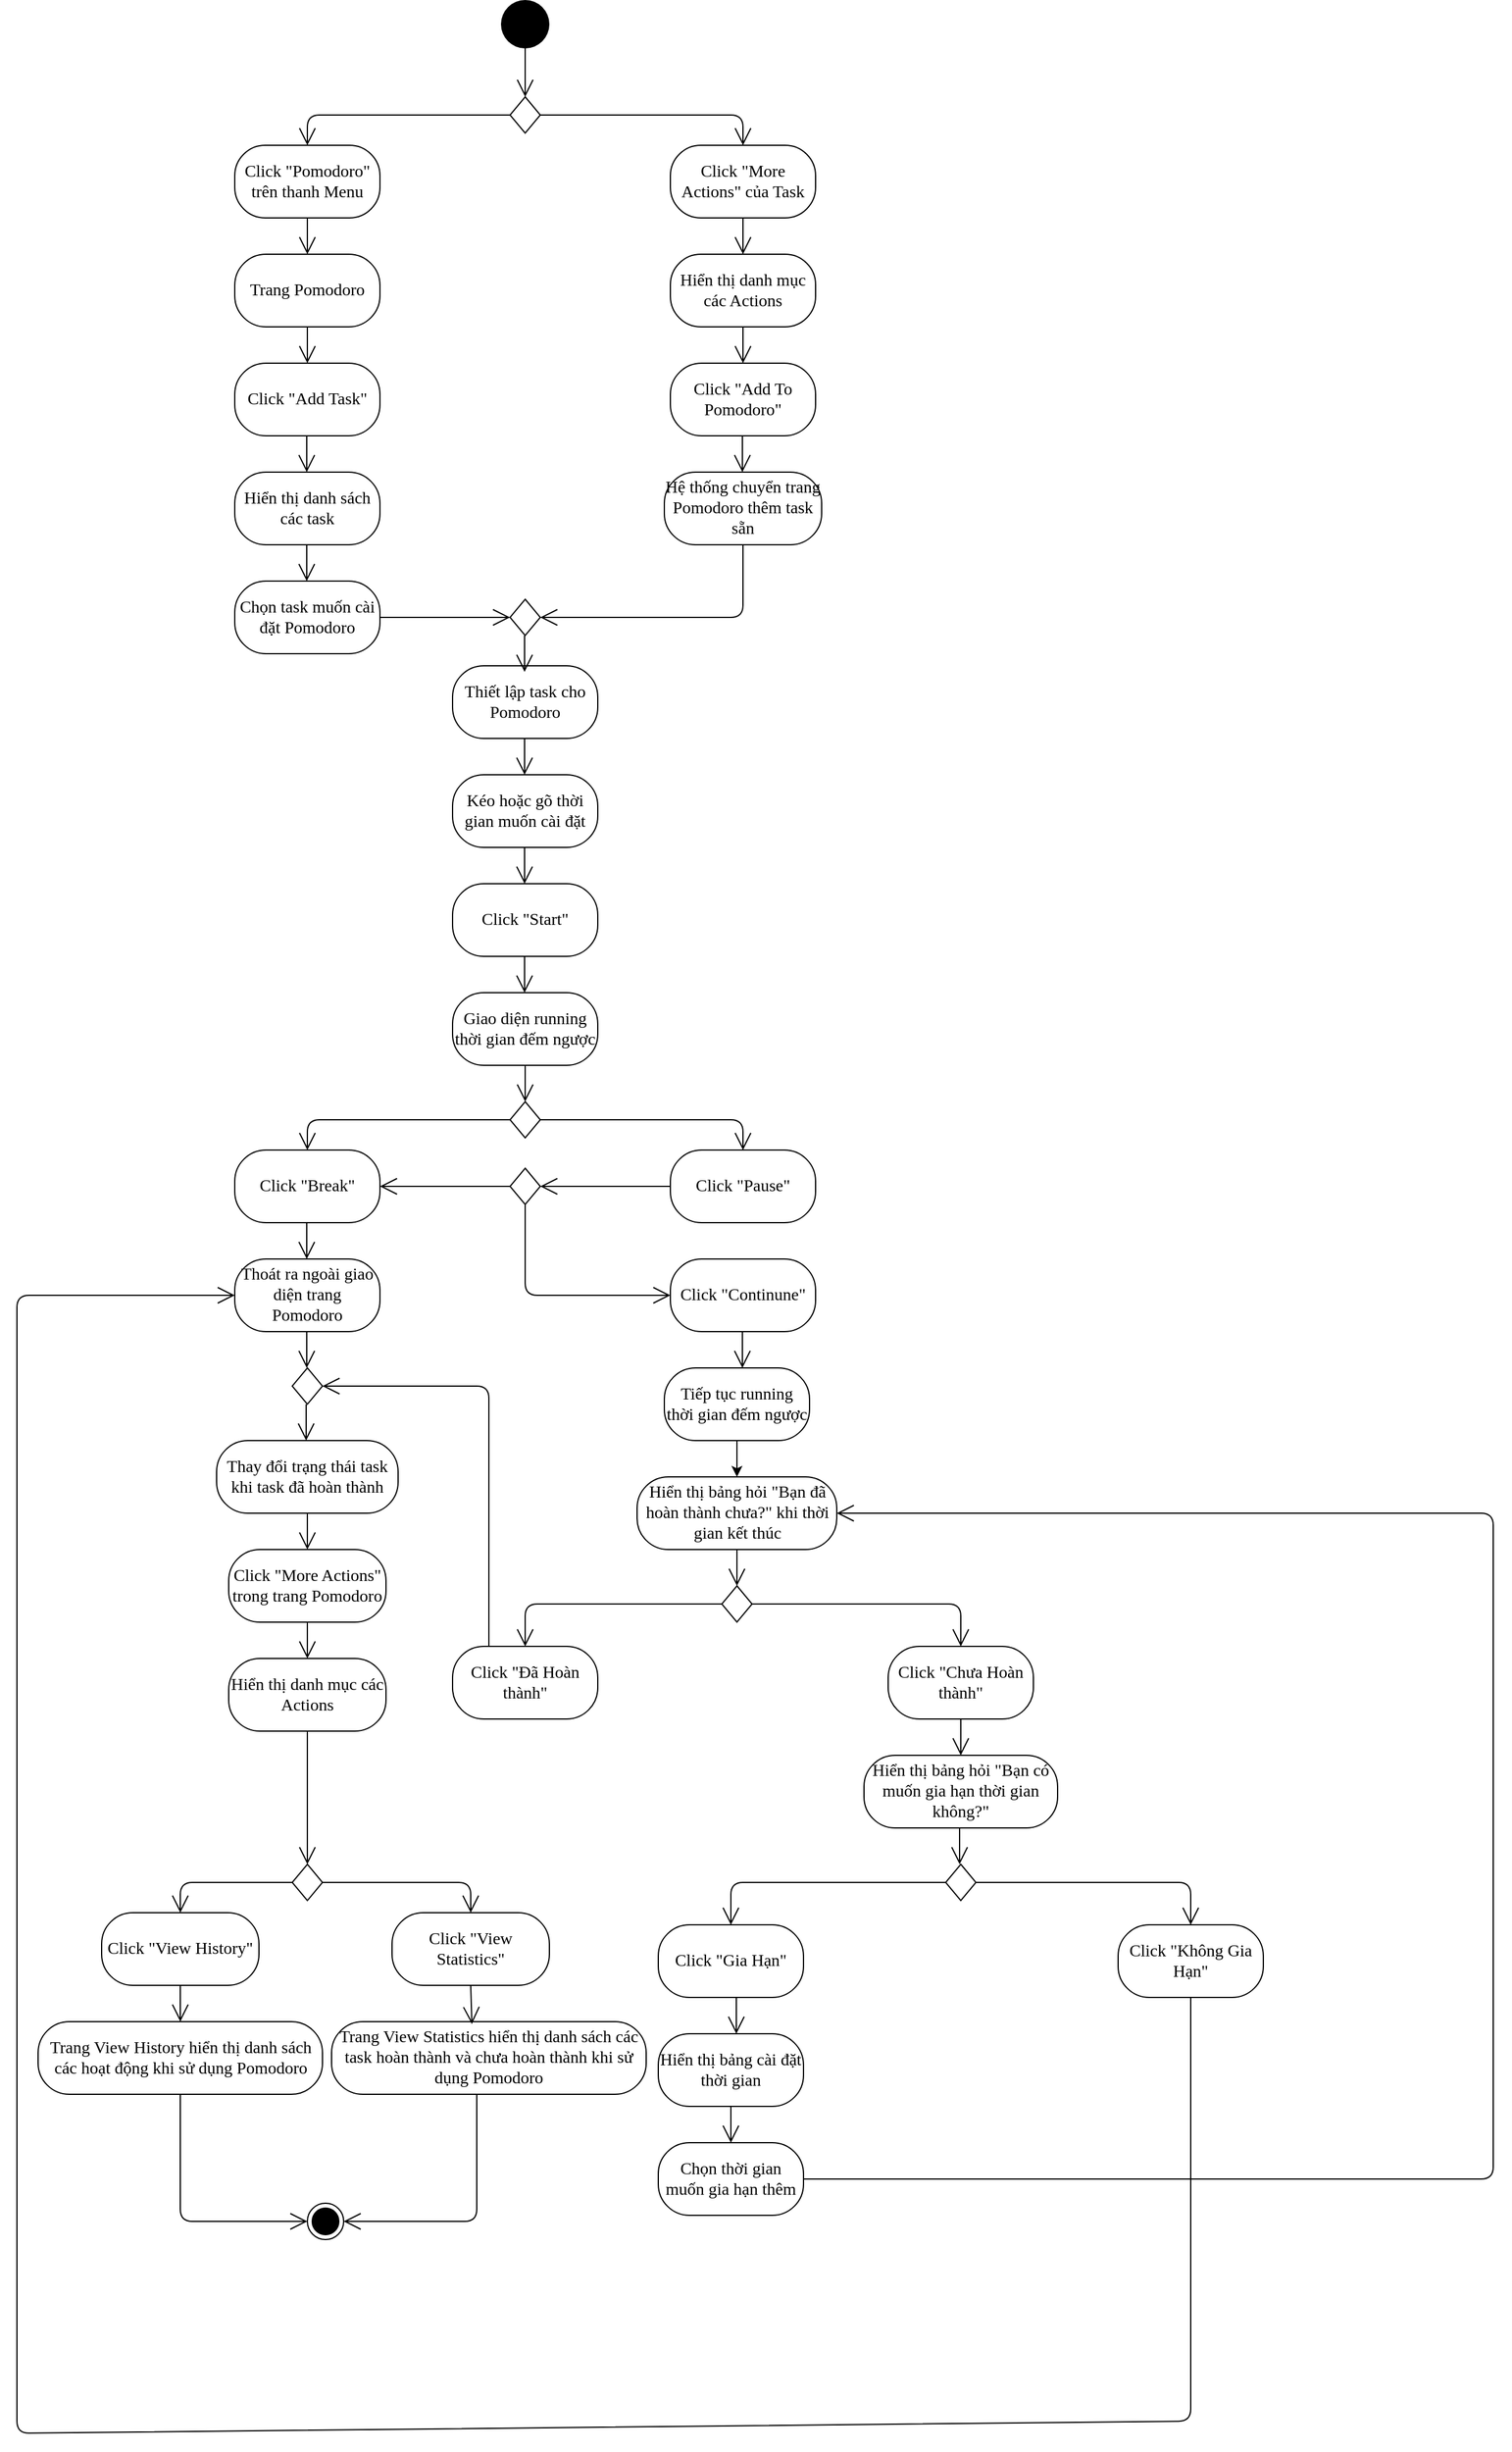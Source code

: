 <mxfile version="13.9.2" type="device"><diagram name="Page-1" id="0783ab3e-0a74-02c8-0abd-f7b4e66b4bec"><mxGraphModel dx="824" dy="437" grid="1" gridSize="10" guides="1" tooltips="1" connect="1" arrows="1" fold="1" page="1" pageScale="1" pageWidth="850" pageHeight="1100" background="#ffffff" math="0" shadow="0"><root><mxCell id="0"/><mxCell id="1" parent="0"/><mxCell id="qqwnSiUehxlthiMCKd6r-2" value="" style="ellipse;fillColor=#000000;strokeColor=none;fontFamily=Verdana;fontSize=14;" parent="1" vertex="1"><mxGeometry x="440" width="40" height="40" as="geometry"/></mxCell><mxCell id="qqwnSiUehxlthiMCKd6r-30" value="" style="endArrow=open;endFill=1;endSize=12;html=1;exitX=0;exitY=0.5;exitDx=0;exitDy=0;fontFamily=Verdana;fontSize=14;" parent="1" source="qqwnSiUehxlthiMCKd6r-25" edge="1"><mxGeometry relative="1" as="geometry"><mxPoint x="280" y="120" as="targetPoint"/><Array as="points"><mxPoint x="280" y="95"/></Array></mxGeometry></mxCell><mxCell id="qqwnSiUehxlthiMCKd6r-31" value="" style="endArrow=open;endFill=1;endSize=12;html=1;exitX=1;exitY=0.5;exitDx=0;exitDy=0;fontFamily=Verdana;fontSize=14;" parent="1" source="qqwnSiUehxlthiMCKd6r-25" edge="1"><mxGeometry relative="1" as="geometry"><mxPoint x="457.5" y="105" as="sourcePoint"/><mxPoint x="640" y="120" as="targetPoint"/><Array as="points"><mxPoint x="640" y="95"/></Array></mxGeometry></mxCell><mxCell id="qqwnSiUehxlthiMCKd6r-6" value="Click &quot;Pomodoro&quot; trên thanh Menu" style="rounded=1;whiteSpace=wrap;html=1;arcSize=42;fontFamily=Verdana;fontSize=14;" parent="1" vertex="1"><mxGeometry x="220" y="120" width="120" height="60" as="geometry"/></mxCell><mxCell id="qqwnSiUehxlthiMCKd6r-8" value="" style="endArrow=open;endFill=1;endSize=12;html=1;exitX=0.5;exitY=1;exitDx=0;exitDy=0;fontFamily=Verdana;fontSize=14;" parent="1" source="qqwnSiUehxlthiMCKd6r-6" target="qqwnSiUehxlthiMCKd6r-7" edge="1"><mxGeometry relative="1" as="geometry"/></mxCell><mxCell id="qqwnSiUehxlthiMCKd6r-7" value="Trang Pomodoro" style="rounded=1;whiteSpace=wrap;html=1;arcSize=43;fontFamily=Verdana;fontSize=14;" parent="1" vertex="1"><mxGeometry x="220" y="210" width="120" height="60" as="geometry"/></mxCell><mxCell id="qqwnSiUehxlthiMCKd6r-9" value="Click &quot;Add Task&quot;" style="rounded=1;whiteSpace=wrap;html=1;arcSize=43;fontFamily=Verdana;fontSize=14;" parent="1" vertex="1"><mxGeometry x="220" y="300" width="120" height="60" as="geometry"/></mxCell><mxCell id="qqwnSiUehxlthiMCKd6r-10" value="" style="endArrow=open;endFill=1;endSize=12;html=1;exitX=0.5;exitY=1;exitDx=0;exitDy=0;fontFamily=Verdana;fontSize=14;" parent="1" source="qqwnSiUehxlthiMCKd6r-7" target="qqwnSiUehxlthiMCKd6r-9" edge="1"><mxGeometry x="220" y="220" as="geometry"/></mxCell><mxCell id="qqwnSiUehxlthiMCKd6r-11" value="Hiển thị danh sách các task" style="rounded=1;whiteSpace=wrap;html=1;arcSize=43;fontFamily=Verdana;fontSize=14;" parent="1" vertex="1"><mxGeometry x="220" y="390" width="120" height="60" as="geometry"/></mxCell><mxCell id="qqwnSiUehxlthiMCKd6r-13" value="Chọn task muốn cài đặt Pomodoro" style="rounded=1;whiteSpace=wrap;html=1;arcSize=43;fontFamily=Verdana;fontSize=14;" parent="1" vertex="1"><mxGeometry x="220" y="480" width="120" height="60" as="geometry"/></mxCell><mxCell id="qqwnSiUehxlthiMCKd6r-15" value="Thiết lập task cho Pomodoro" style="rounded=1;whiteSpace=wrap;html=1;arcSize=43;fontFamily=Verdana;fontSize=14;" parent="1" vertex="1"><mxGeometry x="400" y="550" width="120" height="60" as="geometry"/></mxCell><mxCell id="qqwnSiUehxlthiMCKd6r-17" value="Kéo hoặc gõ thời gian muốn cài đặt" style="rounded=1;whiteSpace=wrap;html=1;arcSize=43;fontFamily=Verdana;fontSize=14;" parent="1" vertex="1"><mxGeometry x="400" y="640" width="120" height="60" as="geometry"/></mxCell><mxCell id="qqwnSiUehxlthiMCKd6r-19" value="Click &quot;Start&quot;" style="rounded=1;whiteSpace=wrap;html=1;arcSize=43;fontFamily=Verdana;fontSize=14;" parent="1" vertex="1"><mxGeometry x="400" y="730" width="120" height="60" as="geometry"/></mxCell><mxCell id="qqwnSiUehxlthiMCKd6r-21" value="Giao diện running thời gian đếm ngược" style="rounded=1;whiteSpace=wrap;html=1;arcSize=43;fontFamily=Verdana;fontSize=14;" parent="1" vertex="1"><mxGeometry x="400" y="820" width="120" height="60" as="geometry"/></mxCell><mxCell id="qqwnSiUehxlthiMCKd6r-33" value="Click &quot;More Actions&quot; của Task" style="rounded=1;whiteSpace=wrap;html=1;arcSize=42;fontFamily=Verdana;fontSize=14;" parent="1" vertex="1"><mxGeometry x="580" y="120" width="120" height="60" as="geometry"/></mxCell><mxCell id="qqwnSiUehxlthiMCKd6r-34" value="" style="endArrow=open;endFill=1;endSize=12;html=1;exitX=0.5;exitY=1;exitDx=0;exitDy=0;entryX=0.5;entryY=0;entryDx=0;entryDy=0;fontFamily=Verdana;fontSize=14;" parent="1" source="qqwnSiUehxlthiMCKd6r-33" target="qqwnSiUehxlthiMCKd6r-35" edge="1"><mxGeometry relative="1" as="geometry"><mxPoint x="290" y="190" as="sourcePoint"/><mxPoint x="640" y="200" as="targetPoint"/></mxGeometry></mxCell><mxCell id="qqwnSiUehxlthiMCKd6r-35" value="Hiển thị danh mục các Actions" style="rounded=1;whiteSpace=wrap;html=1;arcSize=42;fontFamily=Verdana;fontSize=14;" parent="1" vertex="1"><mxGeometry x="580" y="210" width="120" height="60" as="geometry"/></mxCell><mxCell id="qqwnSiUehxlthiMCKd6r-36" value="" style="endArrow=open;endFill=1;endSize=12;html=1;fontFamily=Verdana;fontSize=14;" parent="1" edge="1"><mxGeometry relative="1" as="geometry"><mxPoint x="459.5" y="610" as="sourcePoint"/><mxPoint x="459.5" y="640" as="targetPoint"/></mxGeometry></mxCell><mxCell id="qqwnSiUehxlthiMCKd6r-37" value="" style="endArrow=open;endFill=1;endSize=12;html=1;exitX=0.5;exitY=1;exitDx=0;exitDy=0;fontFamily=Verdana;fontSize=14;" parent="1" source="qqwnSiUehxlthiMCKd6r-35" edge="1"><mxGeometry relative="1" as="geometry"><mxPoint x="170" y="70" as="sourcePoint"/><mxPoint x="640" y="300" as="targetPoint"/></mxGeometry></mxCell><mxCell id="qqwnSiUehxlthiMCKd6r-38" value="Click &quot;Add To Pomodoro&quot;" style="rounded=1;whiteSpace=wrap;html=1;arcSize=43;fontFamily=Verdana;fontSize=14;" parent="1" vertex="1"><mxGeometry x="580" y="300" width="120" height="60" as="geometry"/></mxCell><mxCell id="qqwnSiUehxlthiMCKd6r-39" value="" style="endArrow=open;endFill=1;endSize=12;html=1;fontFamily=Verdana;fontSize=14;" parent="1" edge="1"><mxGeometry relative="1" as="geometry"><mxPoint x="279.5" y="360" as="sourcePoint"/><mxPoint x="279.5" y="390" as="targetPoint"/></mxGeometry></mxCell><mxCell id="qqwnSiUehxlthiMCKd6r-40" value="" style="endArrow=open;endFill=1;endSize=12;html=1;fontFamily=Verdana;fontSize=14;" parent="1" edge="1"><mxGeometry relative="1" as="geometry"><mxPoint x="279.5" y="450" as="sourcePoint"/><mxPoint x="279.5" y="480" as="targetPoint"/></mxGeometry></mxCell><mxCell id="qqwnSiUehxlthiMCKd6r-41" value="Hệ thống chuyển trang Pomodoro thêm task sẵn" style="rounded=1;whiteSpace=wrap;html=1;arcSize=43;fontFamily=Verdana;fontSize=14;" parent="1" vertex="1"><mxGeometry x="575" y="390" width="130" height="60" as="geometry"/></mxCell><mxCell id="qqwnSiUehxlthiMCKd6r-43" value="" style="endArrow=open;endFill=1;endSize=12;html=1;fontFamily=Verdana;fontSize=14;" parent="1" edge="1"><mxGeometry relative="1" as="geometry"><mxPoint x="639.5" y="360" as="sourcePoint"/><mxPoint x="639.5" y="390" as="targetPoint"/></mxGeometry></mxCell><mxCell id="qqwnSiUehxlthiMCKd6r-44" value="" style="rhombus;strokeColor=#000000;fontFamily=Verdana;fontSize=14;" parent="1" vertex="1"><mxGeometry x="447.5" y="495" width="25" height="30" as="geometry"/></mxCell><mxCell id="qqwnSiUehxlthiMCKd6r-45" value="" style="endArrow=open;endFill=1;endSize=12;html=1;exitX=1;exitY=0.5;exitDx=0;exitDy=0;entryX=0;entryY=0.5;entryDx=0;entryDy=0;fontFamily=Verdana;fontSize=14;" parent="1" source="qqwnSiUehxlthiMCKd6r-13" target="qqwnSiUehxlthiMCKd6r-44" edge="1"><mxGeometry relative="1" as="geometry"><mxPoint x="420" y="560" as="sourcePoint"/><mxPoint x="420" y="590" as="targetPoint"/></mxGeometry></mxCell><mxCell id="qqwnSiUehxlthiMCKd6r-46" value="" style="endArrow=open;endFill=1;endSize=12;html=1;exitX=0.5;exitY=1;exitDx=0;exitDy=0;entryX=1;entryY=0.5;entryDx=0;entryDy=0;fontFamily=Verdana;fontSize=14;" parent="1" source="qqwnSiUehxlthiMCKd6r-41" target="qqwnSiUehxlthiMCKd6r-44" edge="1"><mxGeometry relative="1" as="geometry"><mxPoint x="350" y="520" as="sourcePoint"/><mxPoint x="457.5" y="520" as="targetPoint"/><Array as="points"><mxPoint x="640" y="510"/></Array></mxGeometry></mxCell><mxCell id="qqwnSiUehxlthiMCKd6r-47" value="" style="endArrow=open;endFill=1;endSize=12;html=1;fontFamily=Verdana;fontSize=14;" parent="1" edge="1"><mxGeometry relative="1" as="geometry"><mxPoint x="459.5" y="525" as="sourcePoint"/><mxPoint x="459.5" y="555" as="targetPoint"/></mxGeometry></mxCell><mxCell id="qqwnSiUehxlthiMCKd6r-48" value="" style="endArrow=open;endFill=1;endSize=12;html=1;entryX=0.5;entryY=0;entryDx=0;entryDy=0;fontFamily=Verdana;fontSize=14;" parent="1" source="qqwnSiUehxlthiMCKd6r-134" target="qqwnSiUehxlthiMCKd6r-136" edge="1"><mxGeometry relative="1" as="geometry"><mxPoint x="164.5" y="1760" as="sourcePoint"/><mxPoint x="164.5" y="1790" as="targetPoint"/></mxGeometry></mxCell><mxCell id="qqwnSiUehxlthiMCKd6r-49" value="" style="endArrow=open;endFill=1;endSize=12;html=1;fontFamily=Verdana;fontSize=14;" parent="1" edge="1"><mxGeometry relative="1" as="geometry"><mxPoint x="459.5" y="700" as="sourcePoint"/><mxPoint x="459.5" y="730" as="targetPoint"/></mxGeometry></mxCell><mxCell id="qqwnSiUehxlthiMCKd6r-50" value="" style="endArrow=open;endFill=1;endSize=12;html=1;fontFamily=Verdana;fontSize=14;" parent="1" edge="1"><mxGeometry relative="1" as="geometry"><mxPoint x="459.5" y="790" as="sourcePoint"/><mxPoint x="459.5" y="820" as="targetPoint"/></mxGeometry></mxCell><mxCell id="qqwnSiUehxlthiMCKd6r-51" value="" style="group;fontFamily=Verdana;fontSize=14;" parent="1" vertex="1" connectable="0"><mxGeometry x="447.5" y="80" width="25" height="30" as="geometry"/></mxCell><mxCell id="qqwnSiUehxlthiMCKd6r-25" value="" style="rhombus;strokeColor=#000000;fontFamily=Verdana;fontSize=14;" parent="qqwnSiUehxlthiMCKd6r-51" vertex="1"><mxGeometry width="25" height="30" as="geometry"/></mxCell><mxCell id="qqwnSiUehxlthiMCKd6r-27" value="" style="endArrow=open;endFill=1;endSize=12;html=1;exitX=0.5;exitY=1;exitDx=0;exitDy=0;entryX=0.5;entryY=0;entryDx=0;entryDy=0;fontFamily=Verdana;fontSize=14;" parent="qqwnSiUehxlthiMCKd6r-51" source="qqwnSiUehxlthiMCKd6r-2" target="qqwnSiUehxlthiMCKd6r-25" edge="1"><mxGeometry width="160" relative="1" as="geometry"><mxPoint x="-37.5" y="100" as="sourcePoint"/><mxPoint x="122.5" y="100" as="targetPoint"/></mxGeometry></mxCell><mxCell id="qqwnSiUehxlthiMCKd6r-55" value="" style="endArrow=open;endFill=1;endSize=12;html=1;exitX=0;exitY=0.5;exitDx=0;exitDy=0;fontFamily=Verdana;fontSize=14;" parent="1" source="qqwnSiUehxlthiMCKd6r-58" edge="1"><mxGeometry relative="1" as="geometry"><mxPoint x="280" y="950" as="targetPoint"/><Array as="points"><mxPoint x="280" y="925"/></Array></mxGeometry></mxCell><mxCell id="qqwnSiUehxlthiMCKd6r-56" value="" style="endArrow=open;endFill=1;endSize=12;html=1;exitX=1;exitY=0.5;exitDx=0;exitDy=0;fontFamily=Verdana;fontSize=14;" parent="1" source="qqwnSiUehxlthiMCKd6r-58" edge="1"><mxGeometry relative="1" as="geometry"><mxPoint x="457.5" y="935" as="sourcePoint"/><mxPoint x="640" y="950" as="targetPoint"/><Array as="points"><mxPoint x="640" y="925"/></Array></mxGeometry></mxCell><mxCell id="qqwnSiUehxlthiMCKd6r-57" value="" style="group;fontFamily=Verdana;fontSize=14;" parent="1" vertex="1" connectable="0"><mxGeometry x="447.5" y="910" width="25" height="30" as="geometry"/></mxCell><mxCell id="qqwnSiUehxlthiMCKd6r-58" value="" style="rhombus;strokeColor=#000000;fontFamily=Verdana;fontSize=14;" parent="qqwnSiUehxlthiMCKd6r-57" vertex="1"><mxGeometry width="25" height="30" as="geometry"/></mxCell><mxCell id="qqwnSiUehxlthiMCKd6r-59" value="" style="endArrow=open;endFill=1;endSize=12;html=1;exitX=0.5;exitY=1;exitDx=0;exitDy=0;entryX=0.5;entryY=0;entryDx=0;entryDy=0;fontFamily=Verdana;fontSize=14;" parent="1" source="qqwnSiUehxlthiMCKd6r-21" target="qqwnSiUehxlthiMCKd6r-58" edge="1"><mxGeometry width="160" relative="1" as="geometry"><mxPoint x="552.5" y="1040" as="sourcePoint"/><mxPoint x="712.5" y="1040" as="targetPoint"/></mxGeometry></mxCell><mxCell id="qqwnSiUehxlthiMCKd6r-60" value="Click &quot;Break&quot;" style="rounded=1;whiteSpace=wrap;html=1;arcSize=43;fontFamily=Verdana;fontSize=14;" parent="1" vertex="1"><mxGeometry x="220" y="950" width="120" height="60" as="geometry"/></mxCell><mxCell id="qqwnSiUehxlthiMCKd6r-61" value="Click &quot;Pause&quot;" style="rounded=1;whiteSpace=wrap;html=1;arcSize=43;fontFamily=Verdana;fontSize=14;" parent="1" vertex="1"><mxGeometry x="580" y="950" width="120" height="60" as="geometry"/></mxCell><mxCell id="qqwnSiUehxlthiMCKd6r-63" value="" style="endArrow=open;endFill=1;endSize=12;html=1;fontFamily=Verdana;fontSize=14;" parent="1" edge="1"><mxGeometry relative="1" as="geometry"><mxPoint x="279.5" y="1010" as="sourcePoint"/><mxPoint x="279.5" y="1040" as="targetPoint"/></mxGeometry></mxCell><mxCell id="qqwnSiUehxlthiMCKd6r-64" value="Thoát ra ngoài giao diện trang Pomodoro" style="rounded=1;whiteSpace=wrap;html=1;arcSize=43;fontFamily=Verdana;fontSize=14;" parent="1" vertex="1"><mxGeometry x="220" y="1040" width="120" height="60" as="geometry"/></mxCell><mxCell id="qqwnSiUehxlthiMCKd6r-65" value="Thay đổi trạng thái task khi task đã hoàn thành" style="rounded=1;whiteSpace=wrap;html=1;arcSize=43;fontFamily=Verdana;fontSize=14;" parent="1" vertex="1"><mxGeometry x="205" y="1190" width="150" height="60" as="geometry"/></mxCell><mxCell id="qqwnSiUehxlthiMCKd6r-68" value="" style="endArrow=open;endFill=1;endSize=12;html=1;fontFamily=Verdana;fontSize=14;" parent="1" edge="1"><mxGeometry relative="1" as="geometry"><mxPoint x="279.5" y="1100" as="sourcePoint"/><mxPoint x="279.5" y="1130" as="targetPoint"/></mxGeometry></mxCell><mxCell id="qqwnSiUehxlthiMCKd6r-69" value="" style="endArrow=open;endFill=1;endSize=12;html=1;entryX=1;entryY=0.5;entryDx=0;entryDy=0;exitX=0;exitY=0.5;exitDx=0;exitDy=0;fontFamily=Verdana;fontSize=14;" parent="1" source="qqwnSiUehxlthiMCKd6r-72" target="qqwnSiUehxlthiMCKd6r-60" edge="1"><mxGeometry relative="1" as="geometry"><mxPoint x="410" y="1010" as="sourcePoint"/><mxPoint x="342.5" y="1160" as="targetPoint"/><Array as="points"><mxPoint x="400" y="980"/></Array></mxGeometry></mxCell><mxCell id="qqwnSiUehxlthiMCKd6r-71" value="" style="group;fontFamily=Verdana;fontSize=14;" parent="1" vertex="1" connectable="0"><mxGeometry x="447.5" y="965" width="25" height="30" as="geometry"/></mxCell><mxCell id="qqwnSiUehxlthiMCKd6r-72" value="" style="rhombus;strokeColor=#000000;fontFamily=Verdana;fontSize=14;" parent="qqwnSiUehxlthiMCKd6r-71" vertex="1"><mxGeometry width="25" height="30" as="geometry"/></mxCell><mxCell id="qqwnSiUehxlthiMCKd6r-73" value="" style="endArrow=open;endFill=1;endSize=12;html=1;exitX=0;exitY=0.5;exitDx=0;exitDy=0;entryX=1;entryY=0.5;entryDx=0;entryDy=0;fontFamily=Verdana;fontSize=14;" parent="1" source="qqwnSiUehxlthiMCKd6r-61" target="qqwnSiUehxlthiMCKd6r-72" edge="1"><mxGeometry width="160" relative="1" as="geometry"><mxPoint x="522.5" y="1090" as="sourcePoint"/><mxPoint x="490" y="980" as="targetPoint"/></mxGeometry></mxCell><mxCell id="qqwnSiUehxlthiMCKd6r-76" value="" style="endArrow=open;endFill=1;endSize=12;html=1;exitX=0.5;exitY=1;exitDx=0;exitDy=0;entryX=0;entryY=0.5;entryDx=0;entryDy=0;fontFamily=Verdana;fontSize=14;" parent="1" source="qqwnSiUehxlthiMCKd6r-72" target="qqwnSiUehxlthiMCKd6r-77" edge="1"><mxGeometry relative="1" as="geometry"><mxPoint x="479" y="1099" as="sourcePoint"/><mxPoint x="570" y="1099" as="targetPoint"/><Array as="points"><mxPoint x="460" y="1070"/></Array></mxGeometry></mxCell><mxCell id="qqwnSiUehxlthiMCKd6r-77" value="Click &quot;Continune&quot;" style="rounded=1;whiteSpace=wrap;html=1;arcSize=43;fontFamily=Verdana;fontSize=14;" parent="1" vertex="1"><mxGeometry x="580" y="1040" width="120" height="60" as="geometry"/></mxCell><mxCell id="qqwnSiUehxlthiMCKd6r-78" value="" style="endArrow=open;endFill=1;endSize=12;html=1;fontFamily=Verdana;fontSize=14;" parent="1" edge="1"><mxGeometry relative="1" as="geometry"><mxPoint x="639.5" y="1100" as="sourcePoint"/><mxPoint x="639.5" y="1130" as="targetPoint"/></mxGeometry></mxCell><mxCell id="qqwnSiUehxlthiMCKd6r-81" value="" style="edgeStyle=orthogonalEdgeStyle;rounded=0;orthogonalLoop=1;jettySize=auto;html=1;fontFamily=Verdana;fontSize=14;" parent="1" source="qqwnSiUehxlthiMCKd6r-79" target="qqwnSiUehxlthiMCKd6r-80" edge="1"><mxGeometry relative="1" as="geometry"/></mxCell><mxCell id="qqwnSiUehxlthiMCKd6r-79" value="Tiếp tục running thời gian đếm ngược" style="rounded=1;whiteSpace=wrap;html=1;arcSize=43;fontFamily=Verdana;fontSize=14;" parent="1" vertex="1"><mxGeometry x="575" y="1130" width="120" height="60" as="geometry"/></mxCell><mxCell id="qqwnSiUehxlthiMCKd6r-80" value="Hiển thị bảng hỏi &quot;Bạn đã hoàn thành chưa?&quot; khi thời gian kết thúc" style="rounded=1;whiteSpace=wrap;html=1;arcSize=43;fontFamily=Verdana;fontSize=14;" parent="1" vertex="1"><mxGeometry x="552.5" y="1220" width="165" height="60" as="geometry"/></mxCell><mxCell id="qqwnSiUehxlthiMCKd6r-89" value="Click &quot;Đã Hoàn thành&quot;" style="rounded=1;whiteSpace=wrap;html=1;arcSize=43;fontFamily=Verdana;fontSize=14;" parent="1" vertex="1"><mxGeometry x="400" y="1360" width="120" height="60" as="geometry"/></mxCell><mxCell id="qqwnSiUehxlthiMCKd6r-90" value="Click &quot;Chưa Hoàn thành&quot;" style="rounded=1;whiteSpace=wrap;html=1;arcSize=43;fontFamily=Verdana;fontSize=14;" parent="1" vertex="1"><mxGeometry x="760" y="1360" width="120" height="60" as="geometry"/></mxCell><mxCell id="qqwnSiUehxlthiMCKd6r-93" value="" style="group;fontFamily=Verdana;fontSize=14;" parent="1" vertex="1" connectable="0"><mxGeometry x="460" y="1310" width="360" height="30" as="geometry"/></mxCell><mxCell id="qqwnSiUehxlthiMCKd6r-82" value="" style="endArrow=open;endFill=1;endSize=12;html=1;exitX=0;exitY=0.5;exitDx=0;exitDy=0;fontFamily=Verdana;fontSize=14;" parent="qqwnSiUehxlthiMCKd6r-93" source="qqwnSiUehxlthiMCKd6r-85" edge="1"><mxGeometry relative="1" as="geometry"><mxPoint y="50" as="targetPoint"/><Array as="points"><mxPoint y="15"/></Array></mxGeometry></mxCell><mxCell id="qqwnSiUehxlthiMCKd6r-83" value="" style="endArrow=open;endFill=1;endSize=12;html=1;exitX=1;exitY=0.5;exitDx=0;exitDy=0;fontFamily=Verdana;fontSize=14;" parent="qqwnSiUehxlthiMCKd6r-93" source="qqwnSiUehxlthiMCKd6r-85" edge="1"><mxGeometry relative="1" as="geometry"><mxPoint x="80" y="165" as="sourcePoint"/><mxPoint x="360" y="50" as="targetPoint"/><Array as="points"><mxPoint x="360" y="15"/></Array></mxGeometry></mxCell><mxCell id="qqwnSiUehxlthiMCKd6r-84" value="" style="group;fontFamily=Verdana;fontSize=14;" parent="qqwnSiUehxlthiMCKd6r-93" vertex="1" connectable="0"><mxGeometry x="162.5" width="25" height="30" as="geometry"/></mxCell><mxCell id="qqwnSiUehxlthiMCKd6r-85" value="" style="rhombus;strokeColor=#000000;fontFamily=Verdana;fontSize=14;" parent="qqwnSiUehxlthiMCKd6r-84" vertex="1"><mxGeometry width="25" height="30" as="geometry"/></mxCell><mxCell id="qqwnSiUehxlthiMCKd6r-86" value="" style="endArrow=open;endFill=1;endSize=12;html=1;exitX=0.5;exitY=1;exitDx=0;exitDy=0;fontFamily=Verdana;fontSize=14;" parent="qqwnSiUehxlthiMCKd6r-93" source="qqwnSiUehxlthiMCKd6r-80" edge="1"><mxGeometry width="160" relative="1" as="geometry"><mxPoint x="82.5" y="110" as="sourcePoint"/><mxPoint x="175" as="targetPoint"/></mxGeometry></mxCell><mxCell id="qqwnSiUehxlthiMCKd6r-95" value="" style="endArrow=open;endFill=1;endSize=12;html=1;exitX=0;exitY=0.5;exitDx=0;exitDy=0;fontFamily=Verdana;fontSize=14;" parent="1" source="qqwnSiUehxlthiMCKd6r-98" edge="1"><mxGeometry x="640" y="1450" as="geometry"><mxPoint x="630" y="1590" as="targetPoint"/><Array as="points"><mxPoint x="630" y="1555"/></Array></mxGeometry></mxCell><mxCell id="qqwnSiUehxlthiMCKd6r-96" value="" style="endArrow=open;endFill=1;endSize=12;html=1;exitX=1;exitY=0.5;exitDx=0;exitDy=0;fontFamily=Verdana;fontSize=14;" parent="1" source="qqwnSiUehxlthiMCKd6r-98" edge="1"><mxGeometry x="640" y="1450" as="geometry"><mxPoint x="720" y="1615" as="sourcePoint"/><mxPoint x="1010" y="1590" as="targetPoint"/><Array as="points"><mxPoint x="1010" y="1555"/></Array></mxGeometry></mxCell><mxCell id="qqwnSiUehxlthiMCKd6r-99" value="" style="endArrow=open;endFill=1;endSize=12;html=1;exitX=0.5;exitY=1;exitDx=0;exitDy=0;fontFamily=Verdana;fontSize=14;" parent="1" source="qqwnSiUehxlthiMCKd6r-90" edge="1"><mxGeometry x="640" y="1450" width="160" as="geometry"><mxPoint x="722.5" y="1560" as="sourcePoint"/><mxPoint x="820" y="1450" as="targetPoint"/></mxGeometry></mxCell><mxCell id="qqwnSiUehxlthiMCKd6r-104" value="Hiển thị bảng hỏi &quot;Bạn có muốn gia hạn thời gian không?&quot;" style="rounded=1;whiteSpace=wrap;html=1;arcSize=43;fontFamily=Verdana;fontSize=14;" parent="1" vertex="1"><mxGeometry x="740" y="1450" width="160" height="60" as="geometry"/></mxCell><mxCell id="qqwnSiUehxlthiMCKd6r-105" value="" style="endArrow=open;endFill=1;endSize=12;html=1;exitX=0.5;exitY=1;exitDx=0;exitDy=0;fontFamily=Verdana;fontSize=14;" parent="1" edge="1"><mxGeometry x="639" y="1540" width="160" as="geometry"><mxPoint x="819" y="1510" as="sourcePoint"/><mxPoint x="819" y="1540" as="targetPoint"/></mxGeometry></mxCell><mxCell id="qqwnSiUehxlthiMCKd6r-98" value="" style="rhombus;strokeColor=#000000;fontFamily=Verdana;fontSize=14;" parent="1" vertex="1"><mxGeometry x="807.5" y="1540" width="25" height="30" as="geometry"/></mxCell><mxCell id="qqwnSiUehxlthiMCKd6r-107" value="Click &quot;Gia Hạn&quot;" style="rounded=1;whiteSpace=wrap;html=1;arcSize=43;fontFamily=Verdana;fontSize=14;" parent="1" vertex="1"><mxGeometry x="570" y="1590" width="120" height="60" as="geometry"/></mxCell><mxCell id="qqwnSiUehxlthiMCKd6r-108" value="Click &quot;Không Gia Hạn&quot;" style="rounded=1;whiteSpace=wrap;html=1;arcSize=43;fontFamily=Verdana;fontSize=14;" parent="1" vertex="1"><mxGeometry x="950" y="1590" width="120" height="60" as="geometry"/></mxCell><mxCell id="qqwnSiUehxlthiMCKd6r-109" value="Hiển thị bảng cài đặt thời gian" style="rounded=1;whiteSpace=wrap;html=1;arcSize=43;fontFamily=Verdana;fontSize=14;" parent="1" vertex="1"><mxGeometry x="570" y="1680" width="120" height="60" as="geometry"/></mxCell><mxCell id="qqwnSiUehxlthiMCKd6r-111" value="" style="endArrow=open;endFill=1;endSize=12;html=1;exitX=0.5;exitY=1;exitDx=0;exitDy=0;fontFamily=Verdana;fontSize=14;" parent="1" edge="1"><mxGeometry x="454.5" y="1680" width="160" as="geometry"><mxPoint x="634.5" y="1650" as="sourcePoint"/><mxPoint x="634.5" y="1680" as="targetPoint"/></mxGeometry></mxCell><mxCell id="qqwnSiUehxlthiMCKd6r-112" value="Chọn thời gian muốn gia hạn thêm" style="rounded=1;whiteSpace=wrap;html=1;arcSize=43;fontFamily=Verdana;fontSize=14;" parent="1" vertex="1"><mxGeometry x="570" y="1770" width="120" height="60" as="geometry"/></mxCell><mxCell id="qqwnSiUehxlthiMCKd6r-114" value="" style="endArrow=open;endFill=1;endSize=12;html=1;exitX=0.5;exitY=1;exitDx=0;exitDy=0;entryX=0.5;entryY=0;entryDx=0;entryDy=0;fontFamily=Verdana;fontSize=14;" parent="1" source="qqwnSiUehxlthiMCKd6r-109" target="qqwnSiUehxlthiMCKd6r-112" edge="1"><mxGeometry x="780" y="1680" width="160" as="geometry"><mxPoint x="960" y="1650" as="sourcePoint"/><mxPoint x="960" y="1680" as="targetPoint"/></mxGeometry></mxCell><mxCell id="qqwnSiUehxlthiMCKd6r-116" value="" style="endArrow=open;endFill=1;endSize=12;html=1;exitX=1;exitY=0.5;exitDx=0;exitDy=0;entryX=1;entryY=0.5;entryDx=0;entryDy=0;fontFamily=Verdana;fontSize=14;" parent="1" source="qqwnSiUehxlthiMCKd6r-112" target="qqwnSiUehxlthiMCKd6r-80" edge="1"><mxGeometry x="980" y="1740" width="160" as="geometry"><mxPoint x="830" y="1800" as="sourcePoint"/><mxPoint x="630" y="1860" as="targetPoint"/><Array as="points"><mxPoint x="1260" y="1800"/><mxPoint x="1260" y="1250"/></Array></mxGeometry></mxCell><mxCell id="qqwnSiUehxlthiMCKd6r-119" value="" style="endArrow=open;endFill=1;endSize=12;html=1;exitX=0.5;exitY=1;exitDx=0;exitDy=0;entryX=0;entryY=0.5;entryDx=0;entryDy=0;fontFamily=Verdana;fontSize=14;" parent="1" source="qqwnSiUehxlthiMCKd6r-108" target="qqwnSiUehxlthiMCKd6r-64" edge="1"><mxGeometry x="960" y="1750" width="160" as="geometry"><mxPoint x="810" y="1810" as="sourcePoint"/><mxPoint x="1010" y="1680" as="targetPoint"/><Array as="points"><mxPoint x="1010" y="2000"/><mxPoint x="40" y="2010"/><mxPoint x="40" y="1070"/></Array></mxGeometry></mxCell><mxCell id="qqwnSiUehxlthiMCKd6r-126" value="" style="endArrow=open;endFill=1;endSize=12;html=1;exitX=0.25;exitY=0;exitDx=0;exitDy=0;entryX=1;entryY=0.5;entryDx=0;entryDy=0;fontFamily=Verdana;fontSize=14;" parent="1" source="qqwnSiUehxlthiMCKd6r-89" target="qqwnSiUehxlthiMCKd6r-125" edge="1"><mxGeometry width="160" relative="1" as="geometry"><mxPoint x="952.5" y="940" as="sourcePoint"/><mxPoint x="940" y="730" as="targetPoint"/><Array as="points"><mxPoint x="430" y="1320"/><mxPoint x="430" y="1270"/><mxPoint x="430" y="1145"/></Array></mxGeometry></mxCell><mxCell id="qqwnSiUehxlthiMCKd6r-125" value="" style="rhombus;strokeColor=#000000;fontFamily=Verdana;fontSize=14;" parent="1" vertex="1"><mxGeometry x="267.5" y="1130" width="25" height="30" as="geometry"/></mxCell><mxCell id="qqwnSiUehxlthiMCKd6r-127" value="" style="endArrow=open;endFill=1;endSize=12;html=1;fontFamily=Verdana;fontSize=14;" parent="1" edge="1"><mxGeometry relative="1" as="geometry"><mxPoint x="279" y="1160" as="sourcePoint"/><mxPoint x="279" y="1190" as="targetPoint"/></mxGeometry></mxCell><mxCell id="qqwnSiUehxlthiMCKd6r-130" value="Click &quot;More Actions&quot; trong trang Pomodoro" style="rounded=1;whiteSpace=wrap;html=1;arcSize=43;fontFamily=Verdana;fontSize=14;" parent="1" vertex="1"><mxGeometry x="215" y="1280" width="130" height="60" as="geometry"/></mxCell><mxCell id="qqwnSiUehxlthiMCKd6r-132" value="Hiển thị danh mục các Actions" style="rounded=1;whiteSpace=wrap;html=1;arcSize=43;fontFamily=Verdana;fontSize=14;" parent="1" vertex="1"><mxGeometry x="215" y="1370" width="130" height="60" as="geometry"/></mxCell><mxCell id="qqwnSiUehxlthiMCKd6r-134" value="Click &quot;View History&quot;" style="rounded=1;whiteSpace=wrap;html=1;arcSize=43;fontFamily=Verdana;fontSize=14;" parent="1" vertex="1"><mxGeometry x="110" y="1580" width="130" height="60" as="geometry"/></mxCell><mxCell id="qqwnSiUehxlthiMCKd6r-136" value="Trang View History hiển thị danh sách các hoạt động khi sử dụng Pomodoro" style="rounded=1;whiteSpace=wrap;html=1;arcSize=43;fontFamily=Verdana;fontSize=14;" parent="1" vertex="1"><mxGeometry x="57.5" y="1670" width="235" height="60" as="geometry"/></mxCell><mxCell id="qqwnSiUehxlthiMCKd6r-140" value="" style="endArrow=open;endFill=1;endSize=12;html=1;exitX=0;exitY=0.5;exitDx=0;exitDy=0;entryX=0.5;entryY=0;entryDx=0;entryDy=0;fontFamily=Verdana;fontSize=14;" parent="1" source="qqwnSiUehxlthiMCKd6r-143" target="qqwnSiUehxlthiMCKd6r-134" edge="1"><mxGeometry x="102.5" y="1560" as="geometry"><mxPoint x="140" y="1690" as="targetPoint"/><Array as="points"><mxPoint x="175" y="1555"/></Array></mxGeometry></mxCell><mxCell id="qqwnSiUehxlthiMCKd6r-141" value="" style="endArrow=open;endFill=1;endSize=12;html=1;exitX=1;exitY=0.5;exitDx=0;exitDy=0;entryX=0.5;entryY=0;entryDx=0;entryDy=0;fontFamily=Verdana;fontSize=14;" parent="1" source="qqwnSiUehxlthiMCKd6r-143" target="qqwnSiUehxlthiMCKd6r-145" edge="1"><mxGeometry x="102.5" y="1560" as="geometry"><mxPoint x="182.5" y="1725" as="sourcePoint"/><mxPoint x="472.5" y="1700" as="targetPoint"/><Array as="points"><mxPoint x="415" y="1555"/></Array></mxGeometry></mxCell><mxCell id="qqwnSiUehxlthiMCKd6r-142" value="" style="endArrow=open;endFill=1;endSize=12;html=1;exitX=0.5;exitY=1;exitDx=0;exitDy=0;entryX=0.5;entryY=0;entryDx=0;entryDy=0;fontFamily=Verdana;fontSize=14;" parent="1" source="qqwnSiUehxlthiMCKd6r-132" target="qqwnSiUehxlthiMCKd6r-143" edge="1"><mxGeometry x="101.5" y="1650" width="160" as="geometry"><mxPoint x="281.5" y="1620" as="sourcePoint"/><mxPoint x="281.5" y="1650" as="targetPoint"/></mxGeometry></mxCell><mxCell id="qqwnSiUehxlthiMCKd6r-143" value="" style="rhombus;strokeColor=#000000;fontFamily=Verdana;fontSize=14;" parent="1" vertex="1"><mxGeometry x="267.5" y="1540" width="25" height="30" as="geometry"/></mxCell><mxCell id="qqwnSiUehxlthiMCKd6r-145" value="Click &quot;View Statistics&quot;" style="rounded=1;whiteSpace=wrap;html=1;arcSize=43;fontFamily=Verdana;fontSize=14;" parent="1" vertex="1"><mxGeometry x="350" y="1580" width="130" height="60" as="geometry"/></mxCell><mxCell id="qqwnSiUehxlthiMCKd6r-146" value="Trang View Statistics hiển thị danh sách các task hoàn thành và chưa hoàn thành khi sử dụng Pomodoro" style="rounded=1;whiteSpace=wrap;html=1;arcSize=43;fontFamily=Verdana;fontSize=14;" parent="1" vertex="1"><mxGeometry x="300" y="1670" width="260" height="60" as="geometry"/></mxCell><mxCell id="qqwnSiUehxlthiMCKd6r-147" value="" style="endArrow=open;endFill=1;endSize=12;html=1;exitX=0.5;exitY=1;exitDx=0;exitDy=0;fontFamily=Verdana;fontSize=14;entryX=0.446;entryY=0.033;entryDx=0;entryDy=0;entryPerimeter=0;" parent="1" source="qqwnSiUehxlthiMCKd6r-145" target="qqwnSiUehxlthiMCKd6r-146" edge="1"><mxGeometry relative="1" as="geometry"><mxPoint x="404.5" y="1760" as="sourcePoint"/><mxPoint x="404.5" y="1790" as="targetPoint"/></mxGeometry></mxCell><mxCell id="qqwnSiUehxlthiMCKd6r-148" value="" style="ellipse;html=1;shape=endState;fillColor=#000000;strokeColor=#000000;fontFamily=Verdana;fontSize=14;" parent="1" vertex="1"><mxGeometry x="280" y="1820" width="30" height="30" as="geometry"/></mxCell><mxCell id="qqwnSiUehxlthiMCKd6r-149" value="" style="endArrow=open;endFill=1;endSize=12;html=1;exitX=0.5;exitY=1;exitDx=0;exitDy=0;entryX=0;entryY=0.5;entryDx=0;entryDy=0;fontFamily=Verdana;fontSize=14;" parent="1" source="qqwnSiUehxlthiMCKd6r-136" target="qqwnSiUehxlthiMCKd6r-148" edge="1"><mxGeometry relative="1" as="geometry"><mxPoint x="410" y="1920" as="sourcePoint"/><mxPoint x="410" y="1950" as="targetPoint"/><Array as="points"><mxPoint x="175" y="1835"/></Array></mxGeometry></mxCell><mxCell id="qqwnSiUehxlthiMCKd6r-150" value="" style="endArrow=open;endFill=1;endSize=12;html=1;entryX=1;entryY=0.5;entryDx=0;entryDy=0;fontFamily=Verdana;fontSize=14;" parent="1" target="qqwnSiUehxlthiMCKd6r-148" edge="1"><mxGeometry relative="1" as="geometry"><mxPoint x="420" y="1730" as="sourcePoint"/><mxPoint x="280" y="1955" as="targetPoint"/><Array as="points"><mxPoint x="420" y="1835"/></Array></mxGeometry></mxCell><mxCell id="m7lHnVspHQWbQTafQkp9-1" value="" style="endArrow=open;endFill=1;endSize=12;html=1;exitX=0.5;exitY=1;exitDx=0;exitDy=0;entryX=0.5;entryY=0;entryDx=0;entryDy=0;fontFamily=Verdana;fontSize=14;" parent="1" source="qqwnSiUehxlthiMCKd6r-65" target="qqwnSiUehxlthiMCKd6r-130" edge="1"><mxGeometry x="270" y="1490" width="160" as="geometry"><mxPoint x="450" y="1460" as="sourcePoint"/><mxPoint x="280" y="1280" as="targetPoint"/></mxGeometry></mxCell><mxCell id="m7lHnVspHQWbQTafQkp9-2" value="" style="endArrow=open;endFill=1;endSize=12;html=1;exitX=0.5;exitY=1;exitDx=0;exitDy=0;entryX=0.5;entryY=0;entryDx=0;entryDy=0;fontFamily=Verdana;fontSize=14;" parent="1" source="qqwnSiUehxlthiMCKd6r-130" target="qqwnSiUehxlthiMCKd6r-132" edge="1"><mxGeometry x="80" y="1500" width="160" as="geometry"><mxPoint x="260" y="1470" as="sourcePoint"/><mxPoint x="280" y="1370" as="targetPoint"/></mxGeometry></mxCell></root></mxGraphModel></diagram></mxfile>